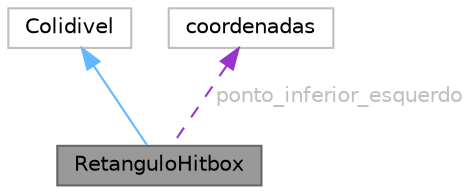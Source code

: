 digraph "RetanguloHitbox"
{
 // LATEX_PDF_SIZE
  bgcolor="transparent";
  edge [fontname=Helvetica,fontsize=10,labelfontname=Helvetica,labelfontsize=10];
  node [fontname=Helvetica,fontsize=10,shape=box,height=0.2,width=0.4];
  Node1 [id="Node000001",label="RetanguloHitbox",height=0.2,width=0.4,color="gray40", fillcolor="grey60", style="filled", fontcolor="black",tooltip=" "];
  Node2 -> Node1 [id="edge1_Node000001_Node000002",dir="back",color="steelblue1",style="solid",tooltip=" "];
  Node2 [id="Node000002",label="Colidivel",height=0.2,width=0.4,color="grey75", fillcolor="white", style="filled",URL="$classColidivel.html",tooltip=" "];
  Node3 -> Node1 [id="edge2_Node000001_Node000003",dir="back",color="darkorchid3",style="dashed",tooltip=" ",label=" ponto_inferior_esquerdo",fontcolor="grey" ];
  Node3 [id="Node000003",label="coordenadas",height=0.2,width=0.4,color="grey75", fillcolor="white", style="filled",URL="$structcoordenadas.html",tooltip=" "];
}
